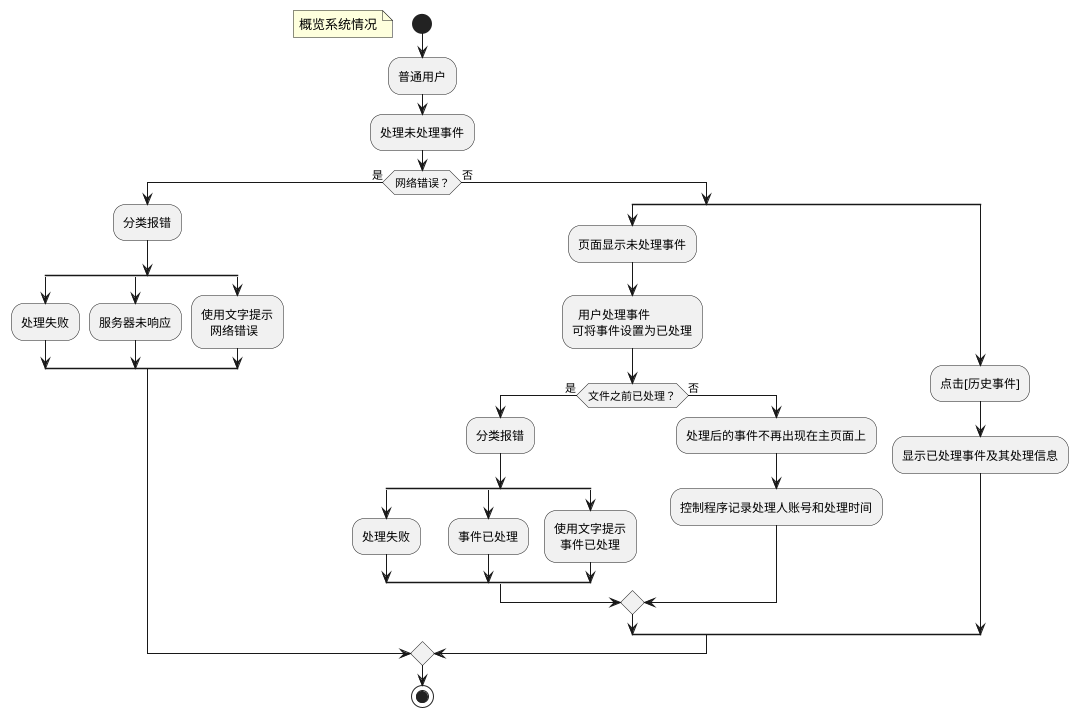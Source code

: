 @startuml
start
floating note left:概览系统情况
:普通用户;
:处理未处理事件;
if(网络错误？)then(是)
:分类报错;
split
:处理失败;
split again
:服务器未响应;
split again
:使用文字提示
   网络错误;
end split
else(否)
split
:页面显示未处理事件;
:  用户处理事件
可将事件设置为已处理;
if(文件之前已处理？)then(是)
:分类报错;
split
:处理失败;
split again
:事件已处理;
split again
:使用文字提示
  事件已处理;
end split
else(否)
:处理后的事件不再出现在主页面上;
:控制程序记录处理人账号和处理时间;
endif
split again
:点击[历史事件];
:显示已处理事件及其处理信息;
end split
endif
stop
@enduml